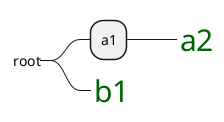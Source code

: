 {
  "sha1": "jksnt5koe6fdia89bb7er6wfx8j52yw",
  "insertion": {
    "when": "2024-11-08T10:07:54.353Z",
    "url": "https://forum.plantuml.net/19431",
    "user": "The-Lum"
  }
}
@startmindmap
<style>
mindmapDiagram {
    boxless {
        FontColor darkgreen
        FontSize 30
    }
}
</style>
*_ root
** a1
***_ a2
**_ b1
@endmindmap
